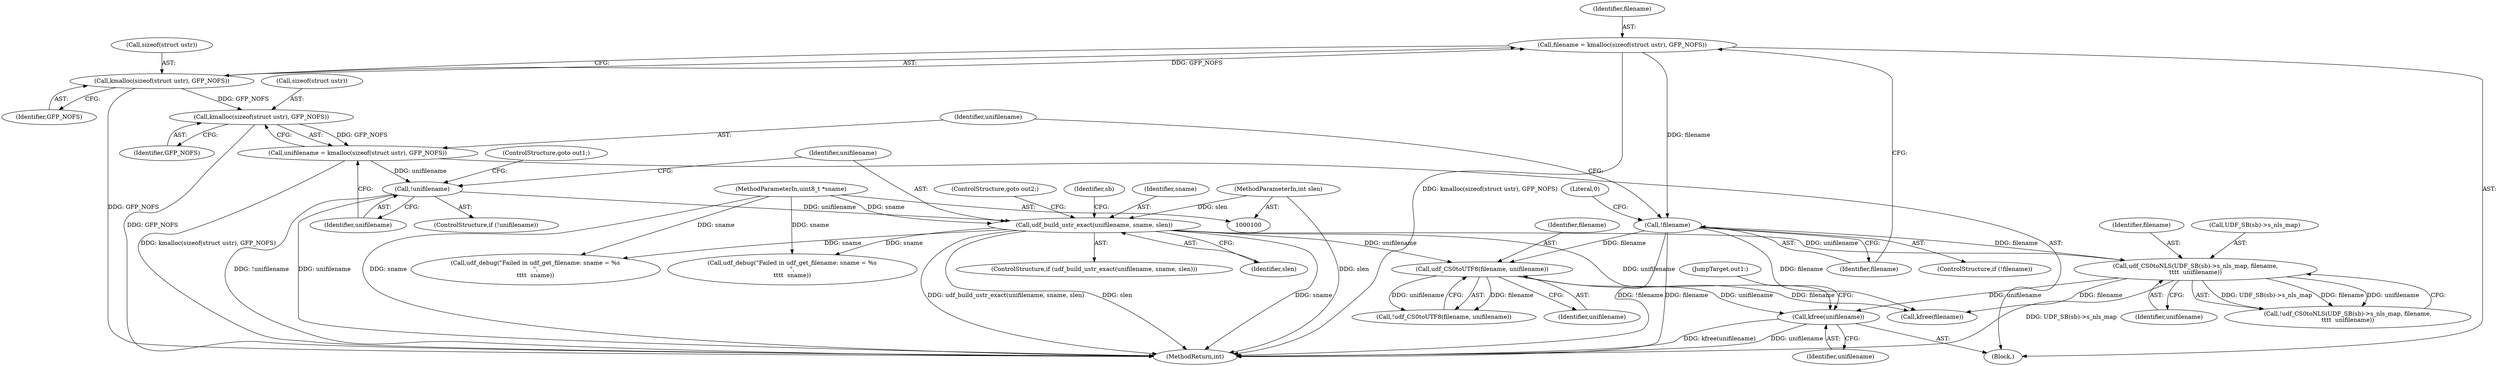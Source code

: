 digraph "0_linux_0e5cc9a40ada6046e6bc3bdfcd0c0d7e4b706b14_3@API" {
"1000195" [label="(Call,kfree(unifilename))"];
"1000163" [label="(Call,udf_CS0toNLS(UDF_SB(sb)->s_nls_map, filename,\n\t\t\t\t  unifilename))"];
"1000120" [label="(Call,!filename)"];
"1000113" [label="(Call,filename = kmalloc(sizeof(struct ustr), GFP_NOFS))"];
"1000115" [label="(Call,kmalloc(sizeof(struct ustr), GFP_NOFS))"];
"1000135" [label="(Call,udf_build_ustr_exact(unifilename, sname, slen))"];
"1000131" [label="(Call,!unifilename)"];
"1000124" [label="(Call,unifilename = kmalloc(sizeof(struct ustr), GFP_NOFS))"];
"1000126" [label="(Call,kmalloc(sizeof(struct ustr), GFP_NOFS))"];
"1000102" [label="(MethodParameterIn,uint8_t *sname)"];
"1000103" [label="(MethodParameterIn,int slen)"];
"1000147" [label="(Call,udf_CS0toUTF8(filename, unifilename))"];
"1000103" [label="(MethodParameterIn,int slen)"];
"1000171" [label="(Call,udf_debug(\"Failed in udf_get_filename: sname = %s\n\",\n\t\t\t\t  sname))"];
"1000134" [label="(ControlStructure,if (udf_build_ustr_exact(unifilename, sname, slen)))"];
"1000119" [label="(ControlStructure,if (!filename))"];
"1000126" [label="(Call,kmalloc(sizeof(struct ustr), GFP_NOFS))"];
"1000148" [label="(Identifier,filename)"];
"1000135" [label="(Call,udf_build_ustr_exact(unifilename, sname, slen))"];
"1000198" [label="(Call,kfree(filename))"];
"1000127" [label="(Call,sizeof(struct ustr))"];
"1000131" [label="(Call,!unifilename)"];
"1000125" [label="(Identifier,unifilename)"];
"1000162" [label="(Call,!udf_CS0toNLS(UDF_SB(sb)->s_nls_map, filename,\n\t\t\t\t  unifilename))"];
"1000163" [label="(Call,udf_CS0toNLS(UDF_SB(sb)->s_nls_map, filename,\n\t\t\t\t  unifilename))"];
"1000146" [label="(Call,!udf_CS0toUTF8(filename, unifilename))"];
"1000123" [label="(Literal,0)"];
"1000195" [label="(Call,kfree(unifilename))"];
"1000113" [label="(Call,filename = kmalloc(sizeof(struct ustr), GFP_NOFS))"];
"1000197" [label="(JumpTarget,out1:)"];
"1000124" [label="(Call,unifilename = kmalloc(sizeof(struct ustr), GFP_NOFS))"];
"1000149" [label="(Identifier,unifilename)"];
"1000136" [label="(Identifier,unifilename)"];
"1000114" [label="(Identifier,filename)"];
"1000147" [label="(Call,udf_CS0toUTF8(filename, unifilename))"];
"1000164" [label="(Call,UDF_SB(sb)->s_nls_map)"];
"1000121" [label="(Identifier,filename)"];
"1000118" [label="(Identifier,GFP_NOFS)"];
"1000129" [label="(Identifier,GFP_NOFS)"];
"1000106" [label="(Block,)"];
"1000138" [label="(Identifier,slen)"];
"1000169" [label="(Identifier,unifilename)"];
"1000137" [label="(Identifier,sname)"];
"1000139" [label="(ControlStructure,goto out2;)"];
"1000132" [label="(Identifier,unifilename)"];
"1000120" [label="(Call,!filename)"];
"1000115" [label="(Call,kmalloc(sizeof(struct ustr), GFP_NOFS))"];
"1000102" [label="(MethodParameterIn,uint8_t *sname)"];
"1000196" [label="(Identifier,unifilename)"];
"1000116" [label="(Call,sizeof(struct ustr))"];
"1000168" [label="(Identifier,filename)"];
"1000142" [label="(Identifier,sb)"];
"1000130" [label="(ControlStructure,if (!unifilename))"];
"1000133" [label="(ControlStructure,goto out1;)"];
"1000202" [label="(MethodReturn,int)"];
"1000151" [label="(Call,udf_debug(\"Failed in udf_get_filename: sname = %s\n\",\n\t\t\t\t  sname))"];
"1000195" -> "1000106"  [label="AST: "];
"1000195" -> "1000196"  [label="CFG: "];
"1000196" -> "1000195"  [label="AST: "];
"1000197" -> "1000195"  [label="CFG: "];
"1000195" -> "1000202"  [label="DDG: kfree(unifilename)"];
"1000195" -> "1000202"  [label="DDG: unifilename"];
"1000163" -> "1000195"  [label="DDG: unifilename"];
"1000147" -> "1000195"  [label="DDG: unifilename"];
"1000135" -> "1000195"  [label="DDG: unifilename"];
"1000163" -> "1000162"  [label="AST: "];
"1000163" -> "1000169"  [label="CFG: "];
"1000164" -> "1000163"  [label="AST: "];
"1000168" -> "1000163"  [label="AST: "];
"1000169" -> "1000163"  [label="AST: "];
"1000162" -> "1000163"  [label="CFG: "];
"1000163" -> "1000202"  [label="DDG: UDF_SB(sb)->s_nls_map"];
"1000163" -> "1000162"  [label="DDG: UDF_SB(sb)->s_nls_map"];
"1000163" -> "1000162"  [label="DDG: filename"];
"1000163" -> "1000162"  [label="DDG: unifilename"];
"1000120" -> "1000163"  [label="DDG: filename"];
"1000135" -> "1000163"  [label="DDG: unifilename"];
"1000163" -> "1000198"  [label="DDG: filename"];
"1000120" -> "1000119"  [label="AST: "];
"1000120" -> "1000121"  [label="CFG: "];
"1000121" -> "1000120"  [label="AST: "];
"1000123" -> "1000120"  [label="CFG: "];
"1000125" -> "1000120"  [label="CFG: "];
"1000120" -> "1000202"  [label="DDG: filename"];
"1000120" -> "1000202"  [label="DDG: !filename"];
"1000113" -> "1000120"  [label="DDG: filename"];
"1000120" -> "1000147"  [label="DDG: filename"];
"1000120" -> "1000198"  [label="DDG: filename"];
"1000113" -> "1000106"  [label="AST: "];
"1000113" -> "1000115"  [label="CFG: "];
"1000114" -> "1000113"  [label="AST: "];
"1000115" -> "1000113"  [label="AST: "];
"1000121" -> "1000113"  [label="CFG: "];
"1000113" -> "1000202"  [label="DDG: kmalloc(sizeof(struct ustr), GFP_NOFS)"];
"1000115" -> "1000113"  [label="DDG: GFP_NOFS"];
"1000115" -> "1000118"  [label="CFG: "];
"1000116" -> "1000115"  [label="AST: "];
"1000118" -> "1000115"  [label="AST: "];
"1000115" -> "1000202"  [label="DDG: GFP_NOFS"];
"1000115" -> "1000126"  [label="DDG: GFP_NOFS"];
"1000135" -> "1000134"  [label="AST: "];
"1000135" -> "1000138"  [label="CFG: "];
"1000136" -> "1000135"  [label="AST: "];
"1000137" -> "1000135"  [label="AST: "];
"1000138" -> "1000135"  [label="AST: "];
"1000139" -> "1000135"  [label="CFG: "];
"1000142" -> "1000135"  [label="CFG: "];
"1000135" -> "1000202"  [label="DDG: slen"];
"1000135" -> "1000202"  [label="DDG: sname"];
"1000135" -> "1000202"  [label="DDG: udf_build_ustr_exact(unifilename, sname, slen)"];
"1000131" -> "1000135"  [label="DDG: unifilename"];
"1000102" -> "1000135"  [label="DDG: sname"];
"1000103" -> "1000135"  [label="DDG: slen"];
"1000135" -> "1000147"  [label="DDG: unifilename"];
"1000135" -> "1000151"  [label="DDG: sname"];
"1000135" -> "1000171"  [label="DDG: sname"];
"1000131" -> "1000130"  [label="AST: "];
"1000131" -> "1000132"  [label="CFG: "];
"1000132" -> "1000131"  [label="AST: "];
"1000133" -> "1000131"  [label="CFG: "];
"1000136" -> "1000131"  [label="CFG: "];
"1000131" -> "1000202"  [label="DDG: unifilename"];
"1000131" -> "1000202"  [label="DDG: !unifilename"];
"1000124" -> "1000131"  [label="DDG: unifilename"];
"1000124" -> "1000106"  [label="AST: "];
"1000124" -> "1000126"  [label="CFG: "];
"1000125" -> "1000124"  [label="AST: "];
"1000126" -> "1000124"  [label="AST: "];
"1000132" -> "1000124"  [label="CFG: "];
"1000124" -> "1000202"  [label="DDG: kmalloc(sizeof(struct ustr), GFP_NOFS)"];
"1000126" -> "1000124"  [label="DDG: GFP_NOFS"];
"1000126" -> "1000129"  [label="CFG: "];
"1000127" -> "1000126"  [label="AST: "];
"1000129" -> "1000126"  [label="AST: "];
"1000126" -> "1000202"  [label="DDG: GFP_NOFS"];
"1000102" -> "1000100"  [label="AST: "];
"1000102" -> "1000202"  [label="DDG: sname"];
"1000102" -> "1000151"  [label="DDG: sname"];
"1000102" -> "1000171"  [label="DDG: sname"];
"1000103" -> "1000100"  [label="AST: "];
"1000103" -> "1000202"  [label="DDG: slen"];
"1000147" -> "1000146"  [label="AST: "];
"1000147" -> "1000149"  [label="CFG: "];
"1000148" -> "1000147"  [label="AST: "];
"1000149" -> "1000147"  [label="AST: "];
"1000146" -> "1000147"  [label="CFG: "];
"1000147" -> "1000146"  [label="DDG: filename"];
"1000147" -> "1000146"  [label="DDG: unifilename"];
"1000147" -> "1000198"  [label="DDG: filename"];
}
